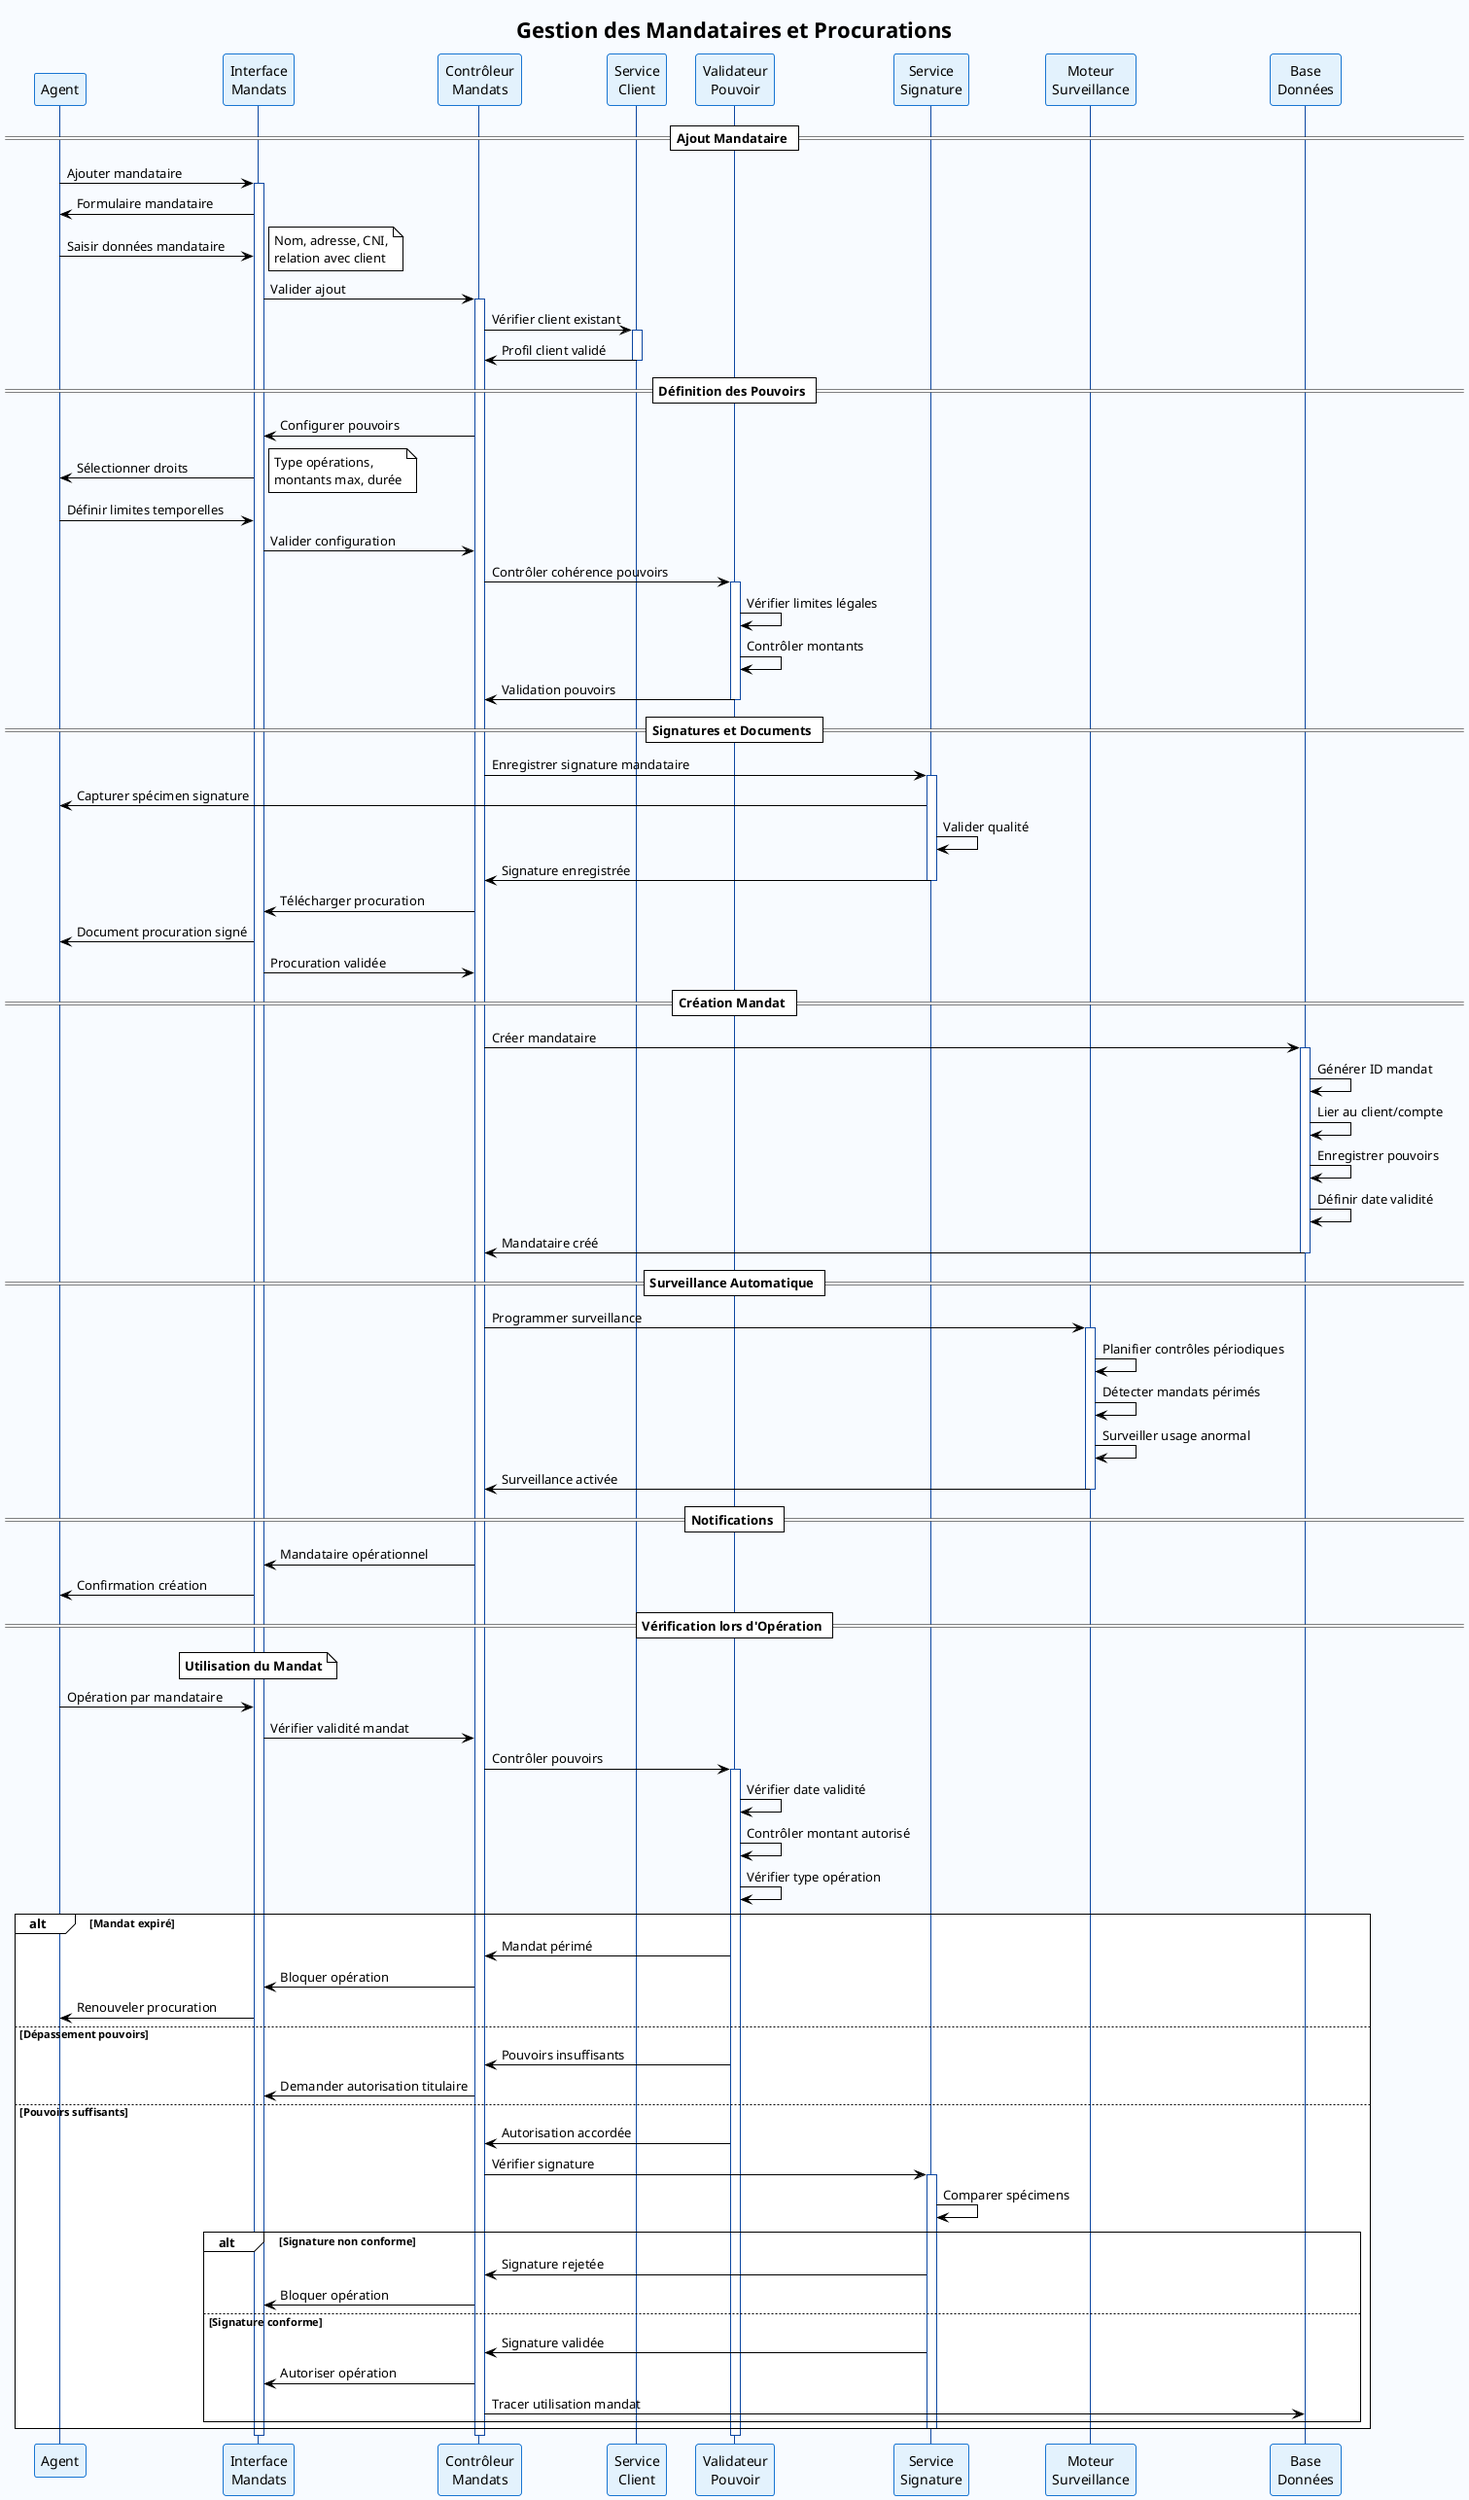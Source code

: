 @startuml Sequence_GestionMandataires
!theme plain
skinparam backgroundColor #F8FBFF
skinparam sequence {
    ActorBorderColor #1976D2
    LifeLineBorderColor #0D47A1
    ParticipantBorderColor #1976D2
    ParticipantBackgroundColor #E3F2FD
    MessageTextSize 8
    NoteTextSize 7
}

title Gestion des Mandataires et Procurations

participant "Agent" as agent
participant "Interface\nMandats" as ui
participant "Contrôleur\nMandats" as ctrl
participant "Service\nClient" as client
participant "Validateur\nPouvoir" as valid
participant "Service\nSignature" as sign
participant "Moteur\nSurveillance" as surv
participant "Base\nDonnées" as bdd

== Ajout Mandataire ==
agent -> ui : Ajouter mandataire
activate ui
ui -> agent : Formulaire mandataire
agent -> ui : Saisir données mandataire
note right : Nom, adresse, CNI,\nrelation avec client

ui -> ctrl : Valider ajout
activate ctrl
ctrl -> client : Vérifier client existant
activate client
client -> ctrl : Profil client validé
deactivate client

== Définition des Pouvoirs ==
ctrl -> ui : Configurer pouvoirs
ui -> agent : Sélectionner droits
note right : Type opérations,\nmontants max, durée

agent -> ui : Définir limites temporelles
ui -> ctrl : Valider configuration

ctrl -> valid : Contrôler cohérence pouvoirs
activate valid
valid -> valid : Vérifier limites légales
valid -> valid : Contrôler montants
valid -> ctrl : Validation pouvoirs
deactivate valid

== Signatures et Documents ==
ctrl -> sign : Enregistrer signature mandataire
activate sign
sign -> agent : Capturer spécimen signature
sign -> sign : Valider qualité
sign -> ctrl : Signature enregistrée
deactivate sign

ctrl -> ui : Télécharger procuration
ui -> agent : Document procuration signé
ui -> ctrl : Procuration validée

== Création Mandat ==
ctrl -> bdd : Créer mandataire
activate bdd
bdd -> bdd : Générer ID mandat
bdd -> bdd : Lier au client/compte
bdd -> bdd : Enregistrer pouvoirs
bdd -> bdd : Définir date validité
bdd -> ctrl : Mandataire créé
deactivate bdd

== Surveillance Automatique ==
ctrl -> surv : Programmer surveillance
activate surv
surv -> surv : Planifier contrôles périodiques
surv -> surv : Détecter mandats périmés
surv -> surv : Surveiller usage anormal
surv -> ctrl : Surveillance activée
deactivate surv

== Notifications ==
ctrl -> ui : Mandataire opérationnel
ui -> agent : Confirmation création

== Vérification lors d'Opération ==
note over ui : **Utilisation du Mandat**

agent -> ui : Opération par mandataire
ui -> ctrl : Vérifier validité mandat
ctrl -> valid : Contrôler pouvoirs
activate valid
valid -> valid : Vérifier date validité
valid -> valid : Contrôler montant autorisé
valid -> valid : Vérifier type opération

alt Mandat expiré
    valid -> ctrl : Mandat périmé
    ctrl -> ui : Bloquer opération
    ui -> agent : Renouveler procuration
else Dépassement pouvoirs
    valid -> ctrl : Pouvoirs insuffisants
    ctrl -> ui : Demander autorisation titulaire
else Pouvoirs suffisants
    valid -> ctrl : Autorisation accordée
    ctrl -> sign : Vérifier signature
    activate sign
    sign -> sign : Comparer spécimens
    
    alt Signature non conforme
        sign -> ctrl : Signature rejetée
        ctrl -> ui : Bloquer opération
    else Signature conforme
        sign -> ctrl : Signature validée
        ctrl -> ui : Autoriser opération
        ctrl -> bdd : Tracer utilisation mandat
    end
    deactivate sign
end

deactivate valid
deactivate ctrl
deactivate ui

@enduml
